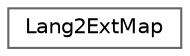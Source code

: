 digraph "Graphical Class Hierarchy"
{
 // INTERACTIVE_SVG=YES
 // LATEX_PDF_SIZE
  bgcolor="transparent";
  edge [fontname=Helvetica,fontsize=10,labelfontname=Helvetica,labelfontsize=10];
  node [fontname=Helvetica,fontsize=10,shape=box,height=0.2,width=0.4];
  rankdir="LR";
  Node0 [label="Lang2ExtMap",height=0.2,width=0.4,color="grey40", fillcolor="white", style="filled",URL="$d8/def/struct_lang2_ext_map.html",tooltip=" "];
}
